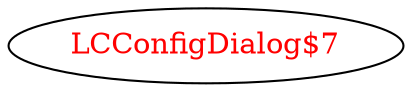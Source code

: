 digraph dependencyGraph {
 concentrate=true;
 ranksep="2.0";
 rankdir="LR"; 
 splines="ortho";
"LCConfigDialog$7" [fontcolor="red"];
}